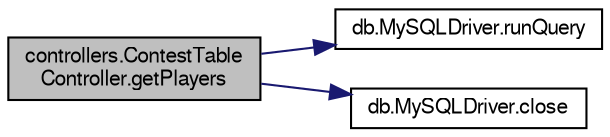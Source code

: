 digraph "controllers.ContestTableController.getPlayers"
{
  bgcolor="transparent";
  edge [fontname="FreeSans",fontsize="10",labelfontname="FreeSans",labelfontsize="10"];
  node [fontname="FreeSans",fontsize="10",shape=record];
  rankdir="LR";
  Node3 [label="controllers.ContestTable\lController.getPlayers",height=0.2,width=0.4,color="black", fillcolor="grey75", style="filled", fontcolor="black"];
  Node3 -> Node4 [color="midnightblue",fontsize="10",style="solid",fontname="FreeSans"];
  Node4 [label="db.MySQLDriver.runQuery",height=0.2,width=0.4,color="black",URL="$classdb_1_1MySQLDriver.html#a88dbd83b514760694646f5cac76e9024"];
  Node3 -> Node5 [color="midnightblue",fontsize="10",style="solid",fontname="FreeSans"];
  Node5 [label="db.MySQLDriver.close",height=0.2,width=0.4,color="black",URL="$classdb_1_1MySQLDriver.html#afbc9c93caa7dc3020d3f5ca4d699c5e1"];
}
